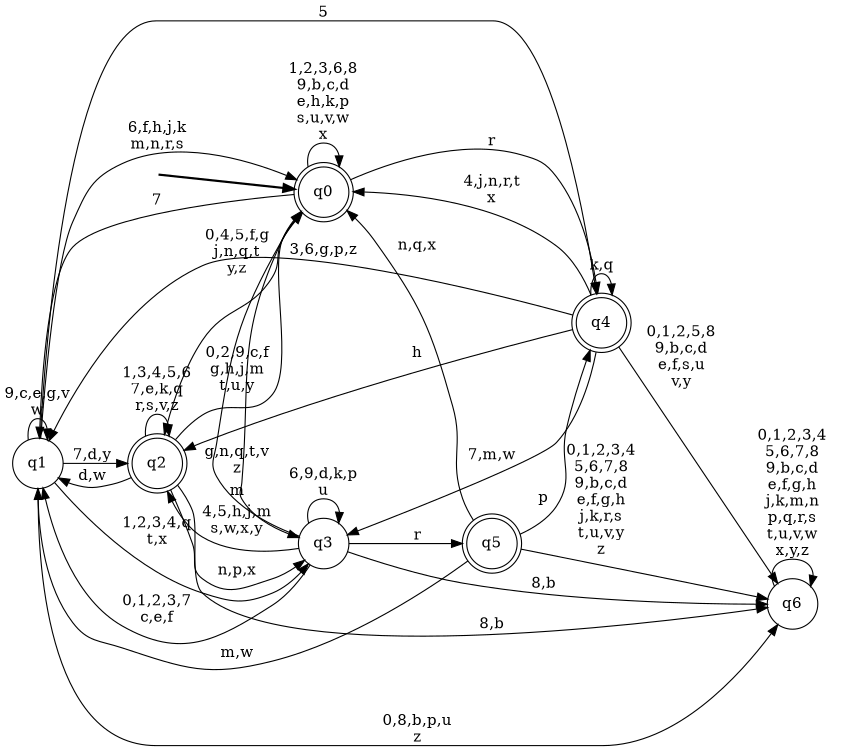 digraph BlueStar {
__start0 [style = invis, shape = none, label = "", width = 0, height = 0];

rankdir=LR;
size="8,5";

s0 [style="rounded,filled", color="black", fillcolor="white" shape="doublecircle", label="q0"];
s1 [style="filled", color="black", fillcolor="white" shape="circle", label="q1"];
s2 [style="rounded,filled", color="black", fillcolor="white" shape="doublecircle", label="q2"];
s3 [style="filled", color="black", fillcolor="white" shape="circle", label="q3"];
s4 [style="rounded,filled", color="black", fillcolor="white" shape="doublecircle", label="q4"];
s5 [style="rounded,filled", color="black", fillcolor="white" shape="doublecircle", label="q5"];
s6 [style="filled", color="black", fillcolor="white" shape="circle", label="q6"];
subgraph cluster_main { 
	graph [pad=".75", ranksep="0.15", nodesep="0.15"];
	 style=invis; 
	__start0 -> s0 [penwidth=2];
}
s0 -> s0 [label="1,2,3,6,8\n9,b,c,d\ne,h,k,p\ns,u,v,w\nx"];
s0 -> s1 [label="7"];
s0 -> s2 [label="0,4,5,f,g\nj,n,q,t\ny,z"];
s0 -> s3 [label="m"];
s0 -> s4 [label="r"];
s1 -> s0 [label="6,f,h,j,k\nm,n,r,s"];
s1 -> s1 [label="9,c,e,g,v\nw"];
s1 -> s2 [label="7,d,y"];
s1 -> s3 [label="1,2,3,4,q\nt,x"];
s1 -> s4 [label="5"];
s1 -> s6 [label="0,8,b,p,u\nz"];
s2 -> s0 [label="0,2,9,c,f\ng,h,j,m\nt,u,y"];
s2 -> s1 [label="d,w"];
s2 -> s2 [label="1,3,4,5,6\n7,e,k,q\nr,s,v,z"];
s2 -> s3 [label="n,p,x"];
s2 -> s6 [label="8,b"];
s3 -> s0 [label="g,n,q,t,v\nz"];
s3 -> s1 [label="0,1,2,3,7\nc,e,f"];
s3 -> s2 [label="4,5,h,j,m\ns,w,x,y"];
s3 -> s3 [label="6,9,d,k,p\nu"];
s3 -> s5 [label="r"];
s3 -> s6 [label="8,b"];
s4 -> s0 [label="4,j,n,r,t\nx"];
s4 -> s1 [label="3,6,g,p,z"];
s4 -> s2 [label="h"];
s4 -> s3 [label="7,m,w"];
s4 -> s4 [label="k,q"];
s4 -> s6 [label="0,1,2,5,8\n9,b,c,d\ne,f,s,u\nv,y"];
s5 -> s0 [label="n,q,x"];
s5 -> s1 [label="m,w"];
s5 -> s4 [label="p"];
s5 -> s6 [label="0,1,2,3,4\n5,6,7,8\n9,b,c,d\ne,f,g,h\nj,k,r,s\nt,u,v,y\nz"];
s6 -> s6 [label="0,1,2,3,4\n5,6,7,8\n9,b,c,d\ne,f,g,h\nj,k,m,n\np,q,r,s\nt,u,v,w\nx,y,z"];

}